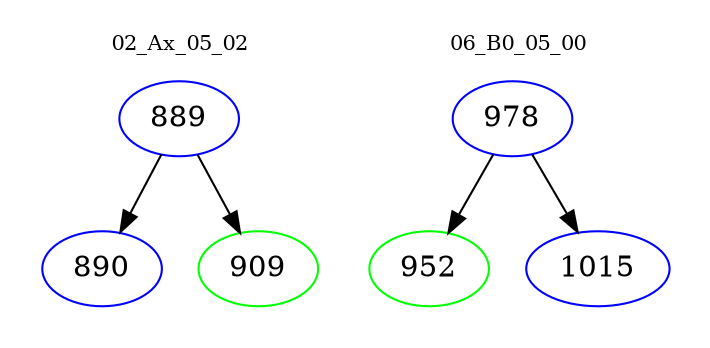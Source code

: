 digraph{
subgraph cluster_0 {
color = white
label = "02_Ax_05_02";
fontsize=10;
T0_889 [label="889", color="blue"]
T0_889 -> T0_890 [color="black"]
T0_890 [label="890", color="blue"]
T0_889 -> T0_909 [color="black"]
T0_909 [label="909", color="green"]
}
subgraph cluster_1 {
color = white
label = "06_B0_05_00";
fontsize=10;
T1_978 [label="978", color="blue"]
T1_978 -> T1_952 [color="black"]
T1_952 [label="952", color="green"]
T1_978 -> T1_1015 [color="black"]
T1_1015 [label="1015", color="blue"]
}
}
